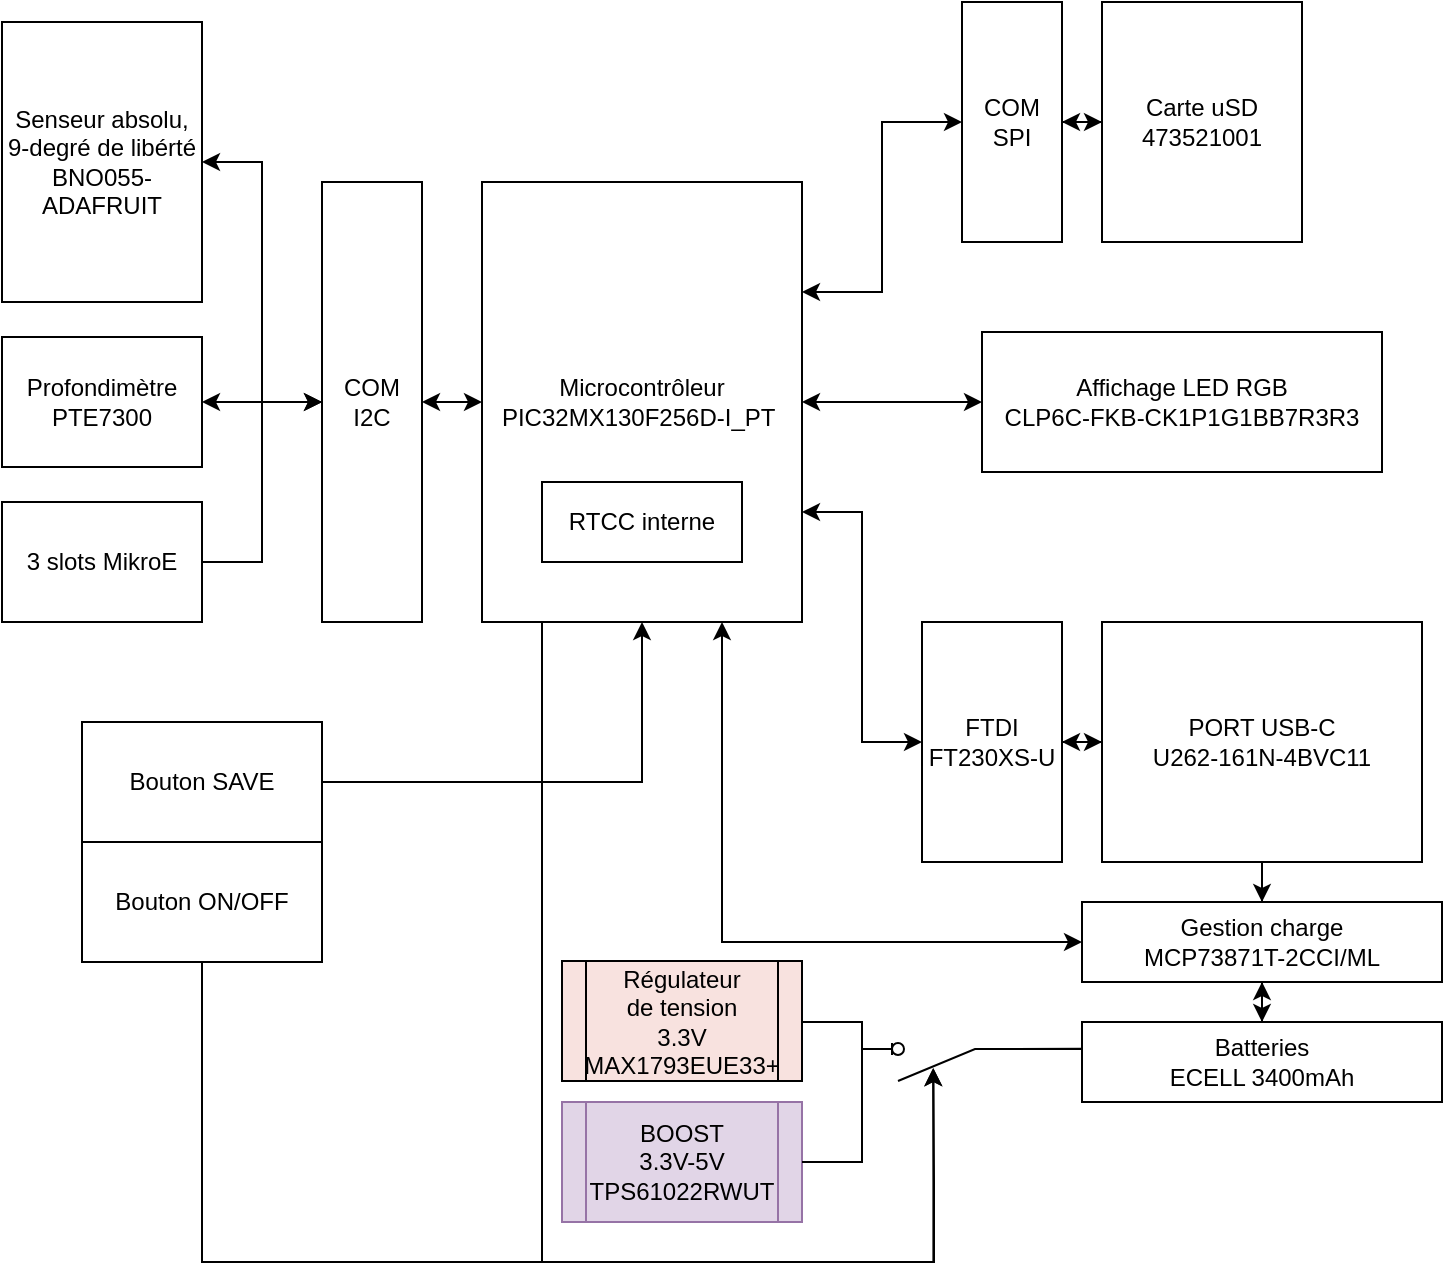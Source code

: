 <mxfile version="14.5.1" type="device"><diagram id="Wha_bB81DDDE6nMIUW01" name="Page-1"><mxGraphModel dx="1673" dy="967" grid="1" gridSize="10" guides="1" tooltips="1" connect="1" arrows="1" fold="1" page="1" pageScale="1" pageWidth="827" pageHeight="1169" math="0" shadow="0"><root><mxCell id="0"/><mxCell id="1" parent="0"/><mxCell id="PCSYZUPDJesv8bweu0Qk-6" style="edgeStyle=orthogonalEdgeStyle;rounded=0;orthogonalLoop=1;jettySize=auto;html=1;entryX=0;entryY=0.5;entryDx=0;entryDy=0;startArrow=classic;startFill=1;" parent="1" source="PCSYZUPDJesv8bweu0Qk-1" target="PCSYZUPDJesv8bweu0Qk-5" edge="1"><mxGeometry relative="1" as="geometry"/></mxCell><mxCell id="PCSYZUPDJesv8bweu0Qk-1" value="Senseur absolu, 9-degré de libérté&lt;br&gt;BNO055-ADAFRUIT" style="rounded=0;whiteSpace=wrap;html=1;" parent="1" vertex="1"><mxGeometry x="80" y="100" width="100" height="140" as="geometry"/></mxCell><mxCell id="PCSYZUPDJesv8bweu0Qk-8" style="edgeStyle=orthogonalEdgeStyle;rounded=0;orthogonalLoop=1;jettySize=auto;html=1;entryX=0;entryY=0.5;entryDx=0;entryDy=0;startArrow=classic;startFill=1;" parent="1" source="PCSYZUPDJesv8bweu0Qk-3" target="PCSYZUPDJesv8bweu0Qk-5" edge="1"><mxGeometry relative="1" as="geometry"/></mxCell><mxCell id="PCSYZUPDJesv8bweu0Qk-3" value="Profondimètre&lt;br&gt;PTE7300" style="rounded=0;whiteSpace=wrap;html=1;" parent="1" vertex="1"><mxGeometry x="80" y="257.5" width="100" height="65" as="geometry"/></mxCell><mxCell id="PCSYZUPDJesv8bweu0Qk-31" style="edgeStyle=orthogonalEdgeStyle;rounded=0;orthogonalLoop=1;jettySize=auto;html=1;entryX=0;entryY=0.5;entryDx=0;entryDy=0;startArrow=classic;startFill=1;" parent="1" source="PCSYZUPDJesv8bweu0Qk-4" target="PCSYZUPDJesv8bweu0Qk-16" edge="1"><mxGeometry relative="1" as="geometry"/></mxCell><mxCell id="PCSYZUPDJesv8bweu0Qk-32" style="edgeStyle=orthogonalEdgeStyle;rounded=0;orthogonalLoop=1;jettySize=auto;html=1;entryX=0;entryY=0.5;entryDx=0;entryDy=0;startArrow=classic;startFill=1;exitX=1;exitY=0.25;exitDx=0;exitDy=0;" parent="1" source="PCSYZUPDJesv8bweu0Qk-4" target="PCSYZUPDJesv8bweu0Qk-13" edge="1"><mxGeometry relative="1" as="geometry"/></mxCell><mxCell id="PCSYZUPDJesv8bweu0Qk-47" style="edgeStyle=orthogonalEdgeStyle;rounded=0;orthogonalLoop=1;jettySize=auto;html=1;exitX=0.25;exitY=1;exitDx=0;exitDy=0;startArrow=none;startFill=0;endArrow=classic;endFill=1;entryX=0.524;entryY=0.336;entryDx=0;entryDy=0;entryPerimeter=0;" parent="1" source="PCSYZUPDJesv8bweu0Qk-4" edge="1" target="3KVXWrgo6KOa02rVxD1E-5"><mxGeometry relative="1" as="geometry"><mxPoint x="520" y="690" as="targetPoint"/><Array as="points"><mxPoint x="350" y="400"/><mxPoint x="350" y="720"/><mxPoint x="546" y="720"/></Array></mxGeometry></mxCell><mxCell id="PCSYZUPDJesv8bweu0Qk-4" value="Microcontrôleur &lt;br&gt;PIC32MX130F256D-I_PT&amp;nbsp;" style="rounded=0;whiteSpace=wrap;html=1;" parent="1" vertex="1"><mxGeometry x="320" y="180" width="160" height="220" as="geometry"/></mxCell><mxCell id="PCSYZUPDJesv8bweu0Qk-9" style="edgeStyle=orthogonalEdgeStyle;rounded=0;orthogonalLoop=1;jettySize=auto;html=1;entryX=0;entryY=0.5;entryDx=0;entryDy=0;startArrow=classic;startFill=1;" parent="1" source="PCSYZUPDJesv8bweu0Qk-5" target="PCSYZUPDJesv8bweu0Qk-4" edge="1"><mxGeometry relative="1" as="geometry"/></mxCell><mxCell id="PCSYZUPDJesv8bweu0Qk-5" value="COM&lt;br&gt;I2C" style="rounded=0;whiteSpace=wrap;html=1;" parent="1" vertex="1"><mxGeometry x="240" y="180" width="50" height="220" as="geometry"/></mxCell><mxCell id="PCSYZUPDJesv8bweu0Qk-12" style="edgeStyle=orthogonalEdgeStyle;rounded=0;orthogonalLoop=1;jettySize=auto;html=1;entryX=0;entryY=0.5;entryDx=0;entryDy=0;startArrow=classic;startFill=1;" parent="1" source="PCSYZUPDJesv8bweu0Qk-10" target="PCSYZUPDJesv8bweu0Qk-11" edge="1"><mxGeometry relative="1" as="geometry"/></mxCell><mxCell id="PCSYZUPDJesv8bweu0Qk-33" style="edgeStyle=orthogonalEdgeStyle;rounded=0;orthogonalLoop=1;jettySize=auto;html=1;entryX=1;entryY=0.75;entryDx=0;entryDy=0;startArrow=classic;startFill=1;" parent="1" source="PCSYZUPDJesv8bweu0Qk-10" target="PCSYZUPDJesv8bweu0Qk-4" edge="1"><mxGeometry relative="1" as="geometry"/></mxCell><mxCell id="PCSYZUPDJesv8bweu0Qk-10" value="FTDI&lt;br&gt;FT230XS-U" style="rounded=0;whiteSpace=wrap;html=1;" parent="1" vertex="1"><mxGeometry x="540" y="400" width="70" height="120" as="geometry"/></mxCell><mxCell id="PCSYZUPDJesv8bweu0Qk-26" style="edgeStyle=orthogonalEdgeStyle;rounded=0;orthogonalLoop=1;jettySize=auto;html=1;entryX=0.5;entryY=0;entryDx=0;entryDy=0;startArrow=none;startFill=0;" parent="1" source="PCSYZUPDJesv8bweu0Qk-11" target="PCSYZUPDJesv8bweu0Qk-21" edge="1"><mxGeometry relative="1" as="geometry"/></mxCell><mxCell id="PCSYZUPDJesv8bweu0Qk-11" value="PORT USB-C&lt;br&gt;U262-161N-4BVC11" style="rounded=0;whiteSpace=wrap;html=1;" parent="1" vertex="1"><mxGeometry x="630" y="400" width="160" height="120" as="geometry"/></mxCell><mxCell id="PCSYZUPDJesv8bweu0Qk-15" style="edgeStyle=orthogonalEdgeStyle;rounded=0;orthogonalLoop=1;jettySize=auto;html=1;entryX=0;entryY=0.5;entryDx=0;entryDy=0;startArrow=classic;startFill=1;" parent="1" source="PCSYZUPDJesv8bweu0Qk-13" target="PCSYZUPDJesv8bweu0Qk-14" edge="1"><mxGeometry relative="1" as="geometry"/></mxCell><mxCell id="PCSYZUPDJesv8bweu0Qk-13" value="COM&lt;br&gt;SPI" style="rounded=0;whiteSpace=wrap;html=1;" parent="1" vertex="1"><mxGeometry x="560" y="90" width="50" height="120" as="geometry"/></mxCell><mxCell id="PCSYZUPDJesv8bweu0Qk-14" value="Carte uSD&lt;br&gt;473521001" style="rounded=0;whiteSpace=wrap;html=1;" parent="1" vertex="1"><mxGeometry x="630" y="90" width="100" height="120" as="geometry"/></mxCell><mxCell id="PCSYZUPDJesv8bweu0Qk-16" value="Affichage LED RGB&lt;br&gt;CLP6C-FKB-CK1P1G1BB7R3R3" style="rounded=0;whiteSpace=wrap;html=1;" parent="1" vertex="1"><mxGeometry x="570" y="255" width="200" height="70" as="geometry"/></mxCell><mxCell id="PCSYZUPDJesv8bweu0Qk-43" style="edgeStyle=orthogonalEdgeStyle;rounded=0;orthogonalLoop=1;jettySize=auto;html=1;startArrow=none;startFill=0;endArrow=classic;endFill=1;entryX=0.526;entryY=0.345;entryDx=0;entryDy=0;entryPerimeter=0;" parent="1" source="PCSYZUPDJesv8bweu0Qk-17" edge="1" target="3KVXWrgo6KOa02rVxD1E-5"><mxGeometry relative="1" as="geometry"><mxPoint x="557.5" y="690" as="targetPoint"/><Array as="points"><mxPoint x="180" y="720"/><mxPoint x="546" y="720"/><mxPoint x="546" y="680"/></Array></mxGeometry></mxCell><mxCell id="PCSYZUPDJesv8bweu0Qk-17" value="Bouton ON/OFF" style="rounded=0;whiteSpace=wrap;html=1;" parent="1" vertex="1"><mxGeometry x="120" y="510" width="120" height="60" as="geometry"/></mxCell><mxCell id="PCSYZUPDJesv8bweu0Qk-34" style="edgeStyle=orthogonalEdgeStyle;rounded=0;orthogonalLoop=1;jettySize=auto;html=1;entryX=0.5;entryY=1;entryDx=0;entryDy=0;startArrow=none;startFill=0;" parent="1" source="PCSYZUPDJesv8bweu0Qk-18" target="PCSYZUPDJesv8bweu0Qk-4" edge="1"><mxGeometry relative="1" as="geometry"/></mxCell><mxCell id="PCSYZUPDJesv8bweu0Qk-18" value="Bouton SAVE" style="rounded=0;whiteSpace=wrap;html=1;" parent="1" vertex="1"><mxGeometry x="120" y="450" width="120" height="60" as="geometry"/></mxCell><mxCell id="PCSYZUPDJesv8bweu0Qk-19" value="Batteries&lt;br&gt;ECELL 3400mAh" style="rounded=0;whiteSpace=wrap;html=1;" parent="1" vertex="1"><mxGeometry x="620" y="600" width="180" height="40" as="geometry"/></mxCell><mxCell id="PCSYZUPDJesv8bweu0Qk-24" style="edgeStyle=orthogonalEdgeStyle;rounded=0;orthogonalLoop=1;jettySize=auto;html=1;startArrow=classic;startFill=1;" parent="1" source="PCSYZUPDJesv8bweu0Qk-21" target="PCSYZUPDJesv8bweu0Qk-19" edge="1"><mxGeometry relative="1" as="geometry"/></mxCell><mxCell id="PCSYZUPDJesv8bweu0Qk-28" style="edgeStyle=orthogonalEdgeStyle;rounded=0;orthogonalLoop=1;jettySize=auto;html=1;entryX=0.75;entryY=1;entryDx=0;entryDy=0;startArrow=classic;startFill=1;" parent="1" source="PCSYZUPDJesv8bweu0Qk-21" target="PCSYZUPDJesv8bweu0Qk-4" edge="1"><mxGeometry relative="1" as="geometry"><Array as="points"><mxPoint x="440" y="560"/></Array></mxGeometry></mxCell><mxCell id="PCSYZUPDJesv8bweu0Qk-21" value="Gestion charge&lt;br&gt;MCP73871T-2CCI/ML" style="rounded=0;whiteSpace=wrap;html=1;" parent="1" vertex="1"><mxGeometry x="620" y="540" width="180" height="40" as="geometry"/></mxCell><mxCell id="PCSYZUPDJesv8bweu0Qk-30" value="Régulateur&lt;br&gt;de tension&lt;br&gt;3.3V&lt;br&gt;MAX1793EUE33+" style="shape=process;whiteSpace=wrap;html=1;backgroundOutline=1;fillColor=#F8E2DF;strokeColor=default;" parent="1" vertex="1"><mxGeometry x="360" y="569.5" width="120" height="60" as="geometry"/></mxCell><mxCell id="3KVXWrgo6KOa02rVxD1E-1" value="BOOST&lt;br&gt;3.3V-5V&lt;br&gt;TPS61022RWUT" style="shape=process;whiteSpace=wrap;html=1;backgroundOutline=1;fillColor=#e1d5e7;strokeColor=#9673a6;" vertex="1" parent="1"><mxGeometry x="360" y="640" width="120" height="60" as="geometry"/></mxCell><mxCell id="3KVXWrgo6KOa02rVxD1E-6" style="edgeStyle=orthogonalEdgeStyle;rounded=0;orthogonalLoop=1;jettySize=auto;html=1;exitX=0;exitY=0.845;exitDx=0;exitDy=0;exitPerimeter=0;entryX=0;entryY=0.5;entryDx=0;entryDy=0;endArrow=none;endFill=0;" edge="1" parent="1" source="3KVXWrgo6KOa02rVxD1E-5" target="PCSYZUPDJesv8bweu0Qk-19"><mxGeometry relative="1" as="geometry"/></mxCell><mxCell id="3KVXWrgo6KOa02rVxD1E-7" style="edgeStyle=orthogonalEdgeStyle;rounded=0;orthogonalLoop=1;jettySize=auto;html=1;exitX=1;exitY=0.845;exitDx=0;exitDy=0;exitPerimeter=0;entryX=1;entryY=0.5;entryDx=0;entryDy=0;endArrow=none;endFill=0;" edge="1" parent="1" source="3KVXWrgo6KOa02rVxD1E-5" target="PCSYZUPDJesv8bweu0Qk-30"><mxGeometry relative="1" as="geometry"><Array as="points"><mxPoint x="510" y="600"/><mxPoint x="480" y="600"/></Array></mxGeometry></mxCell><mxCell id="3KVXWrgo6KOa02rVxD1E-8" style="edgeStyle=orthogonalEdgeStyle;rounded=0;orthogonalLoop=1;jettySize=auto;html=1;exitX=1;exitY=0.845;exitDx=0;exitDy=0;exitPerimeter=0;entryX=1;entryY=0.5;entryDx=0;entryDy=0;endArrow=none;endFill=0;" edge="1" parent="1" source="3KVXWrgo6KOa02rVxD1E-5" target="3KVXWrgo6KOa02rVxD1E-1"><mxGeometry relative="1" as="geometry"><Array as="points"><mxPoint x="510" y="670"/></Array></mxGeometry></mxCell><mxCell id="3KVXWrgo6KOa02rVxD1E-5" value="" style="pointerEvents=1;verticalLabelPosition=bottom;shadow=0;dashed=0;align=center;html=1;verticalAlign=top;shape=mxgraph.electrical.electro-mechanical.switch_disconnector;rotation=-180;" vertex="1" parent="1"><mxGeometry x="510" y="610.5" width="75" height="19" as="geometry"/></mxCell><mxCell id="3KVXWrgo6KOa02rVxD1E-10" value="RTCC interne" style="rounded=0;whiteSpace=wrap;html=1;" vertex="1" parent="1"><mxGeometry x="350" y="330" width="100" height="40" as="geometry"/></mxCell><mxCell id="3KVXWrgo6KOa02rVxD1E-12" style="edgeStyle=orthogonalEdgeStyle;rounded=0;orthogonalLoop=1;jettySize=auto;html=1;exitX=1;exitY=0.5;exitDx=0;exitDy=0;entryX=0;entryY=0.5;entryDx=0;entryDy=0;endArrow=none;endFill=0;" edge="1" parent="1" source="3KVXWrgo6KOa02rVxD1E-11" target="PCSYZUPDJesv8bweu0Qk-5"><mxGeometry relative="1" as="geometry"/></mxCell><mxCell id="3KVXWrgo6KOa02rVxD1E-11" value="3 slots MikroE" style="rounded=0;whiteSpace=wrap;html=1;" vertex="1" parent="1"><mxGeometry x="80" y="340" width="100" height="60" as="geometry"/></mxCell></root></mxGraphModel></diagram></mxfile>